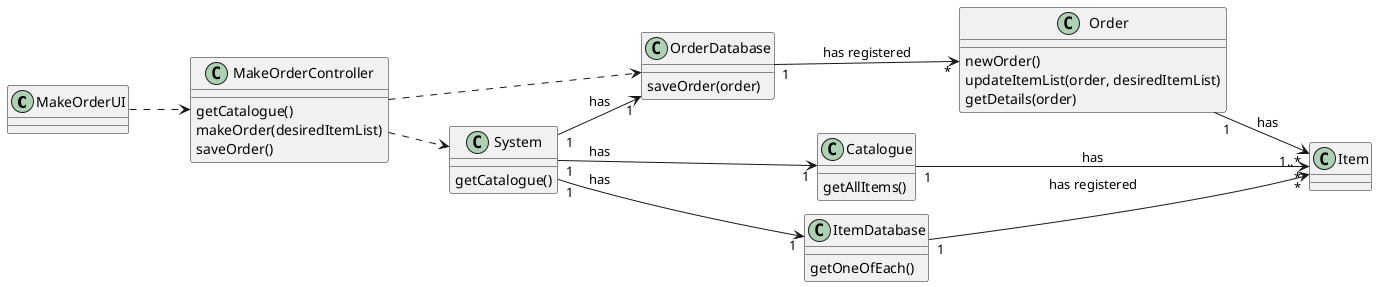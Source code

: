 @startuml

left to right direction

class MakeOrderUI {
}

class MakeOrderController {
  getCatalogue()
  makeOrder(desiredItemList)
  saveOrder()
}

class System {
  getCatalogue()
}

class Order {
  newOrder()
  updateItemList(order, desiredItemList)
  getDetails(order)
}

class OrderDatabase {
  saveOrder(order)
}

class Catalogue {
  getAllItems()
}

class ItemDatabase {
  getOneOfEach()
}


MakeOrderUI ..> MakeOrderController
MakeOrderController ..> System
MakeOrderController ..> OrderDatabase
System "1" --> "1" OrderDatabase: has
System "1" --> "1" ItemDatabase: has
System "1" --> "1" Catalogue: has
OrderDatabase "1" --> "*" Order: has registered
ItemDatabase "1" --> "*" Item: has registered
Catalogue "1" --> "*" Item: has
Order "1" --> "1..*" Item: has

@enduml

